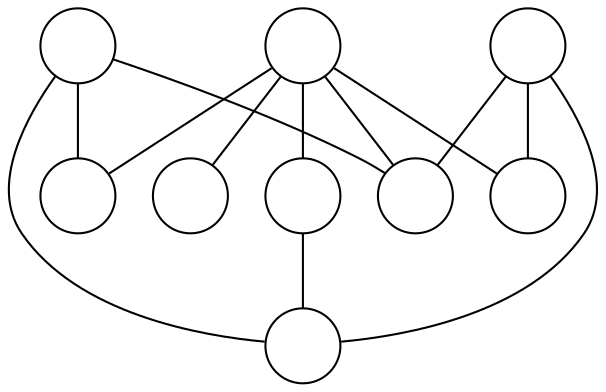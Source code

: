 graph G {
  node[label="", shape=circle]
  0;
  1;
  2;
  3;
  4;
  5;
  6;
  7;
  8;
  5 -- 0;
  6 -- 0;
  6 -- 1;
  6 -- 2;
  7 -- 0;
  7 -- 1;
  7 -- 3;
  8 -- 1;
  8 -- 2;
  8 -- 3;
  8 -- 4;
  8 -- 5;
}
